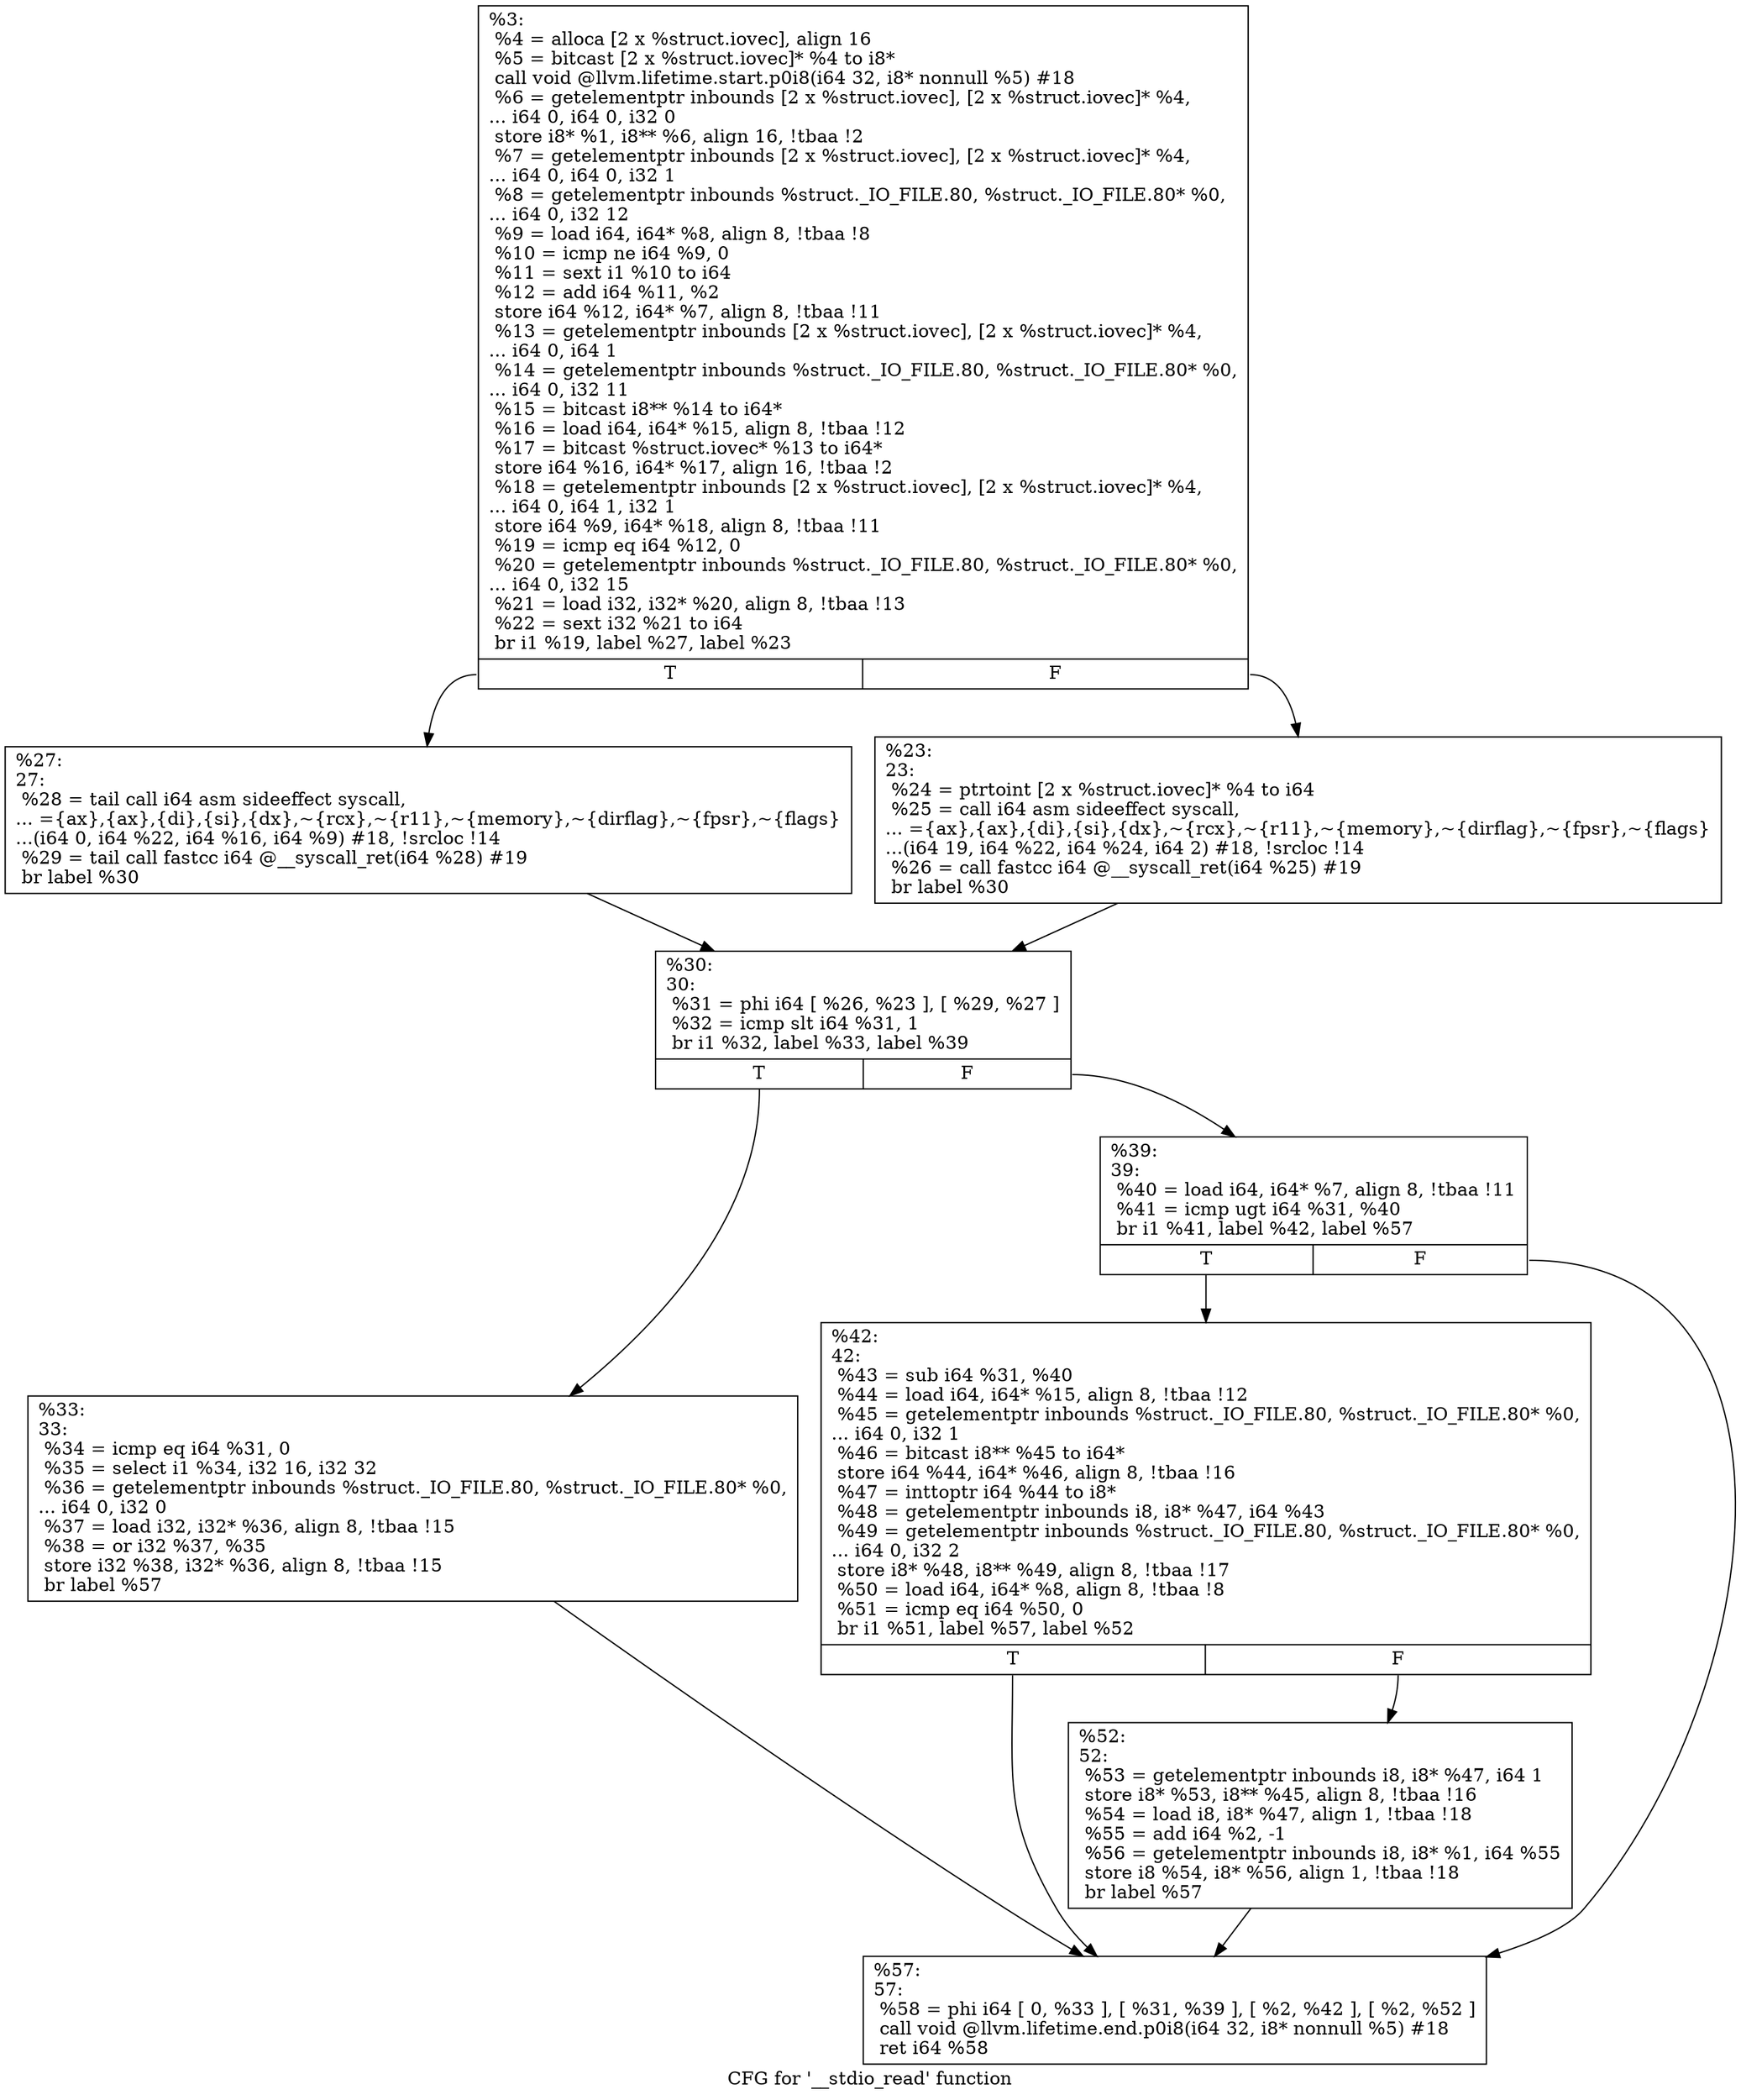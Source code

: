 digraph "CFG for '__stdio_read' function" {
	label="CFG for '__stdio_read' function";

	Node0x204cf70 [shape=record,label="{%3:\l  %4 = alloca [2 x %struct.iovec], align 16\l  %5 = bitcast [2 x %struct.iovec]* %4 to i8*\l  call void @llvm.lifetime.start.p0i8(i64 32, i8* nonnull %5) #18\l  %6 = getelementptr inbounds [2 x %struct.iovec], [2 x %struct.iovec]* %4,\l... i64 0, i64 0, i32 0\l  store i8* %1, i8** %6, align 16, !tbaa !2\l  %7 = getelementptr inbounds [2 x %struct.iovec], [2 x %struct.iovec]* %4,\l... i64 0, i64 0, i32 1\l  %8 = getelementptr inbounds %struct._IO_FILE.80, %struct._IO_FILE.80* %0,\l... i64 0, i32 12\l  %9 = load i64, i64* %8, align 8, !tbaa !8\l  %10 = icmp ne i64 %9, 0\l  %11 = sext i1 %10 to i64\l  %12 = add i64 %11, %2\l  store i64 %12, i64* %7, align 8, !tbaa !11\l  %13 = getelementptr inbounds [2 x %struct.iovec], [2 x %struct.iovec]* %4,\l... i64 0, i64 1\l  %14 = getelementptr inbounds %struct._IO_FILE.80, %struct._IO_FILE.80* %0,\l... i64 0, i32 11\l  %15 = bitcast i8** %14 to i64*\l  %16 = load i64, i64* %15, align 8, !tbaa !12\l  %17 = bitcast %struct.iovec* %13 to i64*\l  store i64 %16, i64* %17, align 16, !tbaa !2\l  %18 = getelementptr inbounds [2 x %struct.iovec], [2 x %struct.iovec]* %4,\l... i64 0, i64 1, i32 1\l  store i64 %9, i64* %18, align 8, !tbaa !11\l  %19 = icmp eq i64 %12, 0\l  %20 = getelementptr inbounds %struct._IO_FILE.80, %struct._IO_FILE.80* %0,\l... i64 0, i32 15\l  %21 = load i32, i32* %20, align 8, !tbaa !13\l  %22 = sext i32 %21 to i64\l  br i1 %19, label %27, label %23\l|{<s0>T|<s1>F}}"];
	Node0x204cf70:s0 -> Node0x204d460;
	Node0x204cf70:s1 -> Node0x204d410;
	Node0x204d410 [shape=record,label="{%23:\l23:                                               \l  %24 = ptrtoint [2 x %struct.iovec]* %4 to i64\l  %25 = call i64 asm sideeffect syscall,\l... =\{ax\},\{ax\},\{di\},\{si\},\{dx\},~\{rcx\},~\{r11\},~\{memory\},~\{dirflag\},~\{fpsr\},~\{flags\}\l...(i64 19, i64 %22, i64 %24, i64 2) #18, !srcloc !14\l  %26 = call fastcc i64 @__syscall_ret(i64 %25) #19\l  br label %30\l}"];
	Node0x204d410 -> Node0x204d4b0;
	Node0x204d460 [shape=record,label="{%27:\l27:                                               \l  %28 = tail call i64 asm sideeffect syscall,\l... =\{ax\},\{ax\},\{di\},\{si\},\{dx\},~\{rcx\},~\{r11\},~\{memory\},~\{dirflag\},~\{fpsr\},~\{flags\}\l...(i64 0, i64 %22, i64 %16, i64 %9) #18, !srcloc !14\l  %29 = tail call fastcc i64 @__syscall_ret(i64 %28) #19\l  br label %30\l}"];
	Node0x204d460 -> Node0x204d4b0;
	Node0x204d4b0 [shape=record,label="{%30:\l30:                                               \l  %31 = phi i64 [ %26, %23 ], [ %29, %27 ]\l  %32 = icmp slt i64 %31, 1\l  br i1 %32, label %33, label %39\l|{<s0>T|<s1>F}}"];
	Node0x204d4b0:s0 -> Node0x204d500;
	Node0x204d4b0:s1 -> Node0x204d550;
	Node0x204d500 [shape=record,label="{%33:\l33:                                               \l  %34 = icmp eq i64 %31, 0\l  %35 = select i1 %34, i32 16, i32 32\l  %36 = getelementptr inbounds %struct._IO_FILE.80, %struct._IO_FILE.80* %0,\l... i64 0, i32 0\l  %37 = load i32, i32* %36, align 8, !tbaa !15\l  %38 = or i32 %37, %35\l  store i32 %38, i32* %36, align 8, !tbaa !15\l  br label %57\l}"];
	Node0x204d500 -> Node0x204d640;
	Node0x204d550 [shape=record,label="{%39:\l39:                                               \l  %40 = load i64, i64* %7, align 8, !tbaa !11\l  %41 = icmp ugt i64 %31, %40\l  br i1 %41, label %42, label %57\l|{<s0>T|<s1>F}}"];
	Node0x204d550:s0 -> Node0x204d5a0;
	Node0x204d550:s1 -> Node0x204d640;
	Node0x204d5a0 [shape=record,label="{%42:\l42:                                               \l  %43 = sub i64 %31, %40\l  %44 = load i64, i64* %15, align 8, !tbaa !12\l  %45 = getelementptr inbounds %struct._IO_FILE.80, %struct._IO_FILE.80* %0,\l... i64 0, i32 1\l  %46 = bitcast i8** %45 to i64*\l  store i64 %44, i64* %46, align 8, !tbaa !16\l  %47 = inttoptr i64 %44 to i8*\l  %48 = getelementptr inbounds i8, i8* %47, i64 %43\l  %49 = getelementptr inbounds %struct._IO_FILE.80, %struct._IO_FILE.80* %0,\l... i64 0, i32 2\l  store i8* %48, i8** %49, align 8, !tbaa !17\l  %50 = load i64, i64* %8, align 8, !tbaa !8\l  %51 = icmp eq i64 %50, 0\l  br i1 %51, label %57, label %52\l|{<s0>T|<s1>F}}"];
	Node0x204d5a0:s0 -> Node0x204d640;
	Node0x204d5a0:s1 -> Node0x204d5f0;
	Node0x204d5f0 [shape=record,label="{%52:\l52:                                               \l  %53 = getelementptr inbounds i8, i8* %47, i64 1\l  store i8* %53, i8** %45, align 8, !tbaa !16\l  %54 = load i8, i8* %47, align 1, !tbaa !18\l  %55 = add i64 %2, -1\l  %56 = getelementptr inbounds i8, i8* %1, i64 %55\l  store i8 %54, i8* %56, align 1, !tbaa !18\l  br label %57\l}"];
	Node0x204d5f0 -> Node0x204d640;
	Node0x204d640 [shape=record,label="{%57:\l57:                                               \l  %58 = phi i64 [ 0, %33 ], [ %31, %39 ], [ %2, %42 ], [ %2, %52 ]\l  call void @llvm.lifetime.end.p0i8(i64 32, i8* nonnull %5) #18\l  ret i64 %58\l}"];
}
